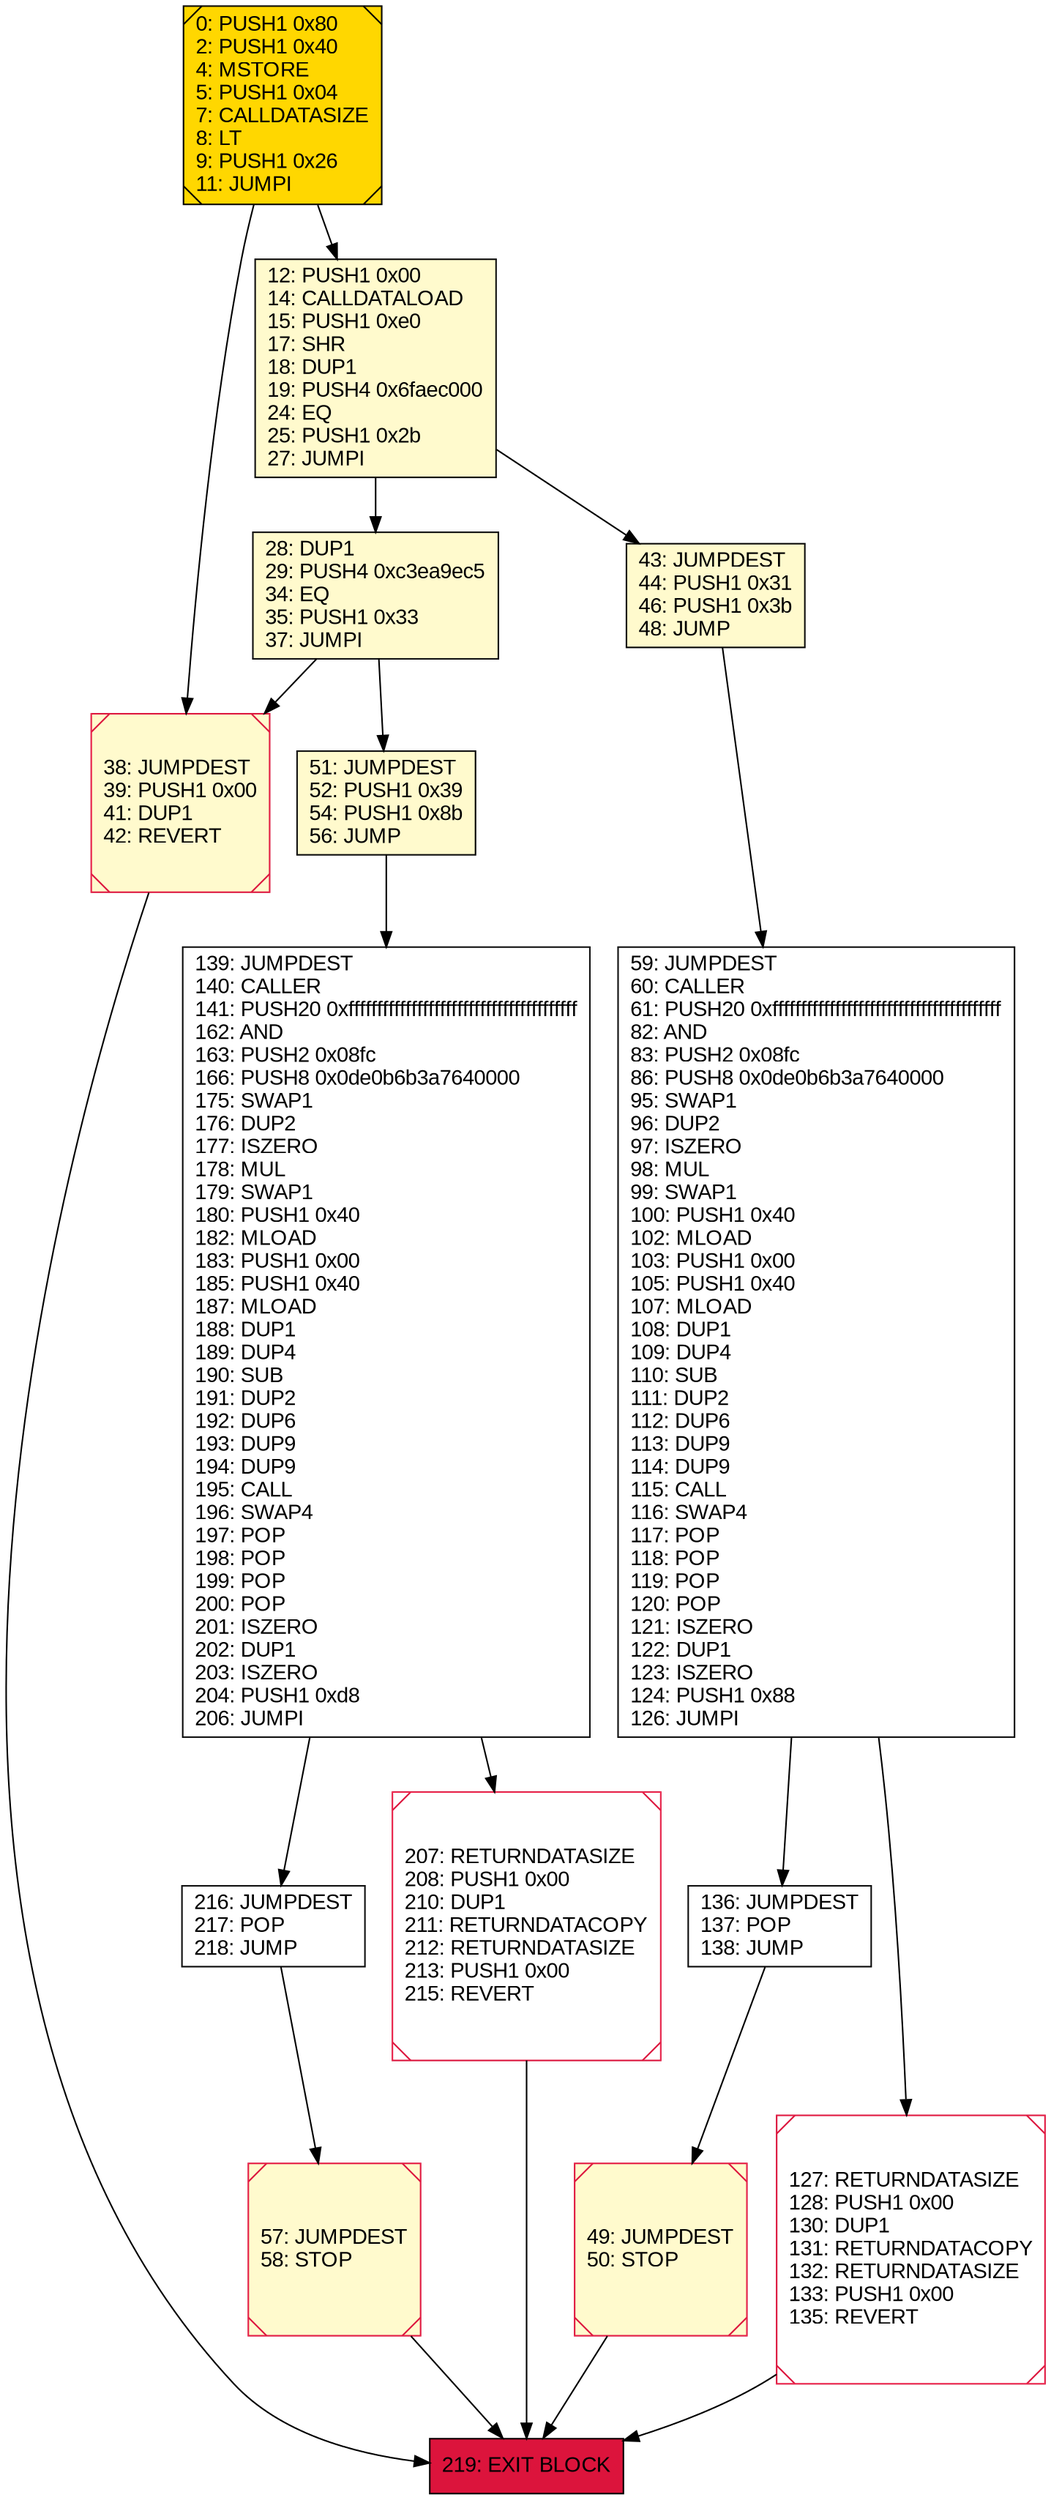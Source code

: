 digraph G {
bgcolor=transparent rankdir=UD;
node [shape=box style=filled color=black fillcolor=white fontname=arial fontcolor=black];
59 [label="59: JUMPDEST\l60: CALLER\l61: PUSH20 0xffffffffffffffffffffffffffffffffffffffff\l82: AND\l83: PUSH2 0x08fc\l86: PUSH8 0x0de0b6b3a7640000\l95: SWAP1\l96: DUP2\l97: ISZERO\l98: MUL\l99: SWAP1\l100: PUSH1 0x40\l102: MLOAD\l103: PUSH1 0x00\l105: PUSH1 0x40\l107: MLOAD\l108: DUP1\l109: DUP4\l110: SUB\l111: DUP2\l112: DUP6\l113: DUP9\l114: DUP9\l115: CALL\l116: SWAP4\l117: POP\l118: POP\l119: POP\l120: POP\l121: ISZERO\l122: DUP1\l123: ISZERO\l124: PUSH1 0x88\l126: JUMPI\l" ];
38 [label="38: JUMPDEST\l39: PUSH1 0x00\l41: DUP1\l42: REVERT\l" fillcolor=lemonchiffon shape=Msquare color=crimson ];
127 [label="127: RETURNDATASIZE\l128: PUSH1 0x00\l130: DUP1\l131: RETURNDATACOPY\l132: RETURNDATASIZE\l133: PUSH1 0x00\l135: REVERT\l" shape=Msquare color=crimson ];
49 [label="49: JUMPDEST\l50: STOP\l" fillcolor=lemonchiffon shape=Msquare color=crimson ];
0 [label="0: PUSH1 0x80\l2: PUSH1 0x40\l4: MSTORE\l5: PUSH1 0x04\l7: CALLDATASIZE\l8: LT\l9: PUSH1 0x26\l11: JUMPI\l" fillcolor=lemonchiffon shape=Msquare fillcolor=gold ];
51 [label="51: JUMPDEST\l52: PUSH1 0x39\l54: PUSH1 0x8b\l56: JUMP\l" fillcolor=lemonchiffon ];
57 [label="57: JUMPDEST\l58: STOP\l" fillcolor=lemonchiffon shape=Msquare color=crimson ];
12 [label="12: PUSH1 0x00\l14: CALLDATALOAD\l15: PUSH1 0xe0\l17: SHR\l18: DUP1\l19: PUSH4 0x6faec000\l24: EQ\l25: PUSH1 0x2b\l27: JUMPI\l" fillcolor=lemonchiffon ];
136 [label="136: JUMPDEST\l137: POP\l138: JUMP\l" ];
43 [label="43: JUMPDEST\l44: PUSH1 0x31\l46: PUSH1 0x3b\l48: JUMP\l" fillcolor=lemonchiffon ];
139 [label="139: JUMPDEST\l140: CALLER\l141: PUSH20 0xffffffffffffffffffffffffffffffffffffffff\l162: AND\l163: PUSH2 0x08fc\l166: PUSH8 0x0de0b6b3a7640000\l175: SWAP1\l176: DUP2\l177: ISZERO\l178: MUL\l179: SWAP1\l180: PUSH1 0x40\l182: MLOAD\l183: PUSH1 0x00\l185: PUSH1 0x40\l187: MLOAD\l188: DUP1\l189: DUP4\l190: SUB\l191: DUP2\l192: DUP6\l193: DUP9\l194: DUP9\l195: CALL\l196: SWAP4\l197: POP\l198: POP\l199: POP\l200: POP\l201: ISZERO\l202: DUP1\l203: ISZERO\l204: PUSH1 0xd8\l206: JUMPI\l" ];
207 [label="207: RETURNDATASIZE\l208: PUSH1 0x00\l210: DUP1\l211: RETURNDATACOPY\l212: RETURNDATASIZE\l213: PUSH1 0x00\l215: REVERT\l" shape=Msquare color=crimson ];
28 [label="28: DUP1\l29: PUSH4 0xc3ea9ec5\l34: EQ\l35: PUSH1 0x33\l37: JUMPI\l" fillcolor=lemonchiffon ];
219 [label="219: EXIT BLOCK\l" fillcolor=crimson ];
216 [label="216: JUMPDEST\l217: POP\l218: JUMP\l" ];
0 -> 38;
59 -> 127;
139 -> 207;
0 -> 12;
136 -> 49;
59 -> 136;
139 -> 216;
207 -> 219;
43 -> 59;
216 -> 57;
28 -> 38;
57 -> 219;
38 -> 219;
12 -> 28;
51 -> 139;
12 -> 43;
28 -> 51;
49 -> 219;
127 -> 219;
}